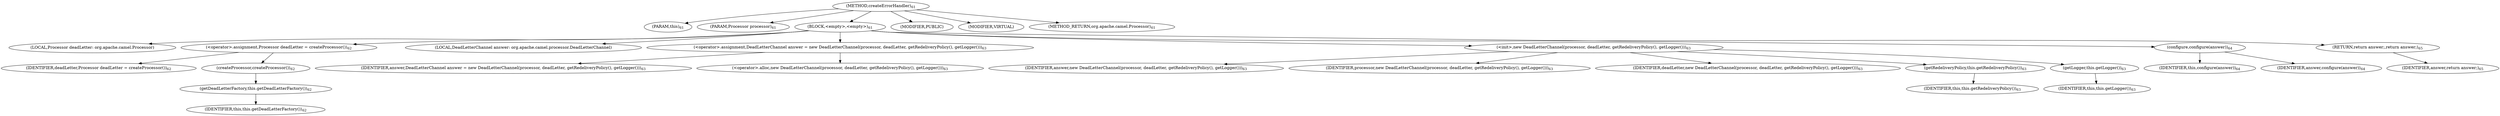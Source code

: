 digraph "createErrorHandler" {  
"193" [label = <(METHOD,createErrorHandler)<SUB>61</SUB>> ]
"12" [label = <(PARAM,this)<SUB>61</SUB>> ]
"194" [label = <(PARAM,Processor processor)<SUB>61</SUB>> ]
"195" [label = <(BLOCK,&lt;empty&gt;,&lt;empty&gt;)<SUB>61</SUB>> ]
"196" [label = <(LOCAL,Processor deadLetter: org.apache.camel.Processor)> ]
"197" [label = <(&lt;operator&gt;.assignment,Processor deadLetter = createProcessor())<SUB>62</SUB>> ]
"198" [label = <(IDENTIFIER,deadLetter,Processor deadLetter = createProcessor())<SUB>62</SUB>> ]
"199" [label = <(createProcessor,createProcessor())<SUB>62</SUB>> ]
"200" [label = <(getDeadLetterFactory,this.getDeadLetterFactory())<SUB>62</SUB>> ]
"11" [label = <(IDENTIFIER,this,this.getDeadLetterFactory())<SUB>62</SUB>> ]
"16" [label = <(LOCAL,DeadLetterChannel answer: org.apache.camel.processor.DeadLetterChannel)> ]
"201" [label = <(&lt;operator&gt;.assignment,DeadLetterChannel answer = new DeadLetterChannel(processor, deadLetter, getRedeliveryPolicy(), getLogger()))<SUB>63</SUB>> ]
"202" [label = <(IDENTIFIER,answer,DeadLetterChannel answer = new DeadLetterChannel(processor, deadLetter, getRedeliveryPolicy(), getLogger()))<SUB>63</SUB>> ]
"203" [label = <(&lt;operator&gt;.alloc,new DeadLetterChannel(processor, deadLetter, getRedeliveryPolicy(), getLogger()))<SUB>63</SUB>> ]
"204" [label = <(&lt;init&gt;,new DeadLetterChannel(processor, deadLetter, getRedeliveryPolicy(), getLogger()))<SUB>63</SUB>> ]
"15" [label = <(IDENTIFIER,answer,new DeadLetterChannel(processor, deadLetter, getRedeliveryPolicy(), getLogger()))<SUB>63</SUB>> ]
"205" [label = <(IDENTIFIER,processor,new DeadLetterChannel(processor, deadLetter, getRedeliveryPolicy(), getLogger()))<SUB>63</SUB>> ]
"206" [label = <(IDENTIFIER,deadLetter,new DeadLetterChannel(processor, deadLetter, getRedeliveryPolicy(), getLogger()))<SUB>63</SUB>> ]
"207" [label = <(getRedeliveryPolicy,this.getRedeliveryPolicy())<SUB>63</SUB>> ]
"13" [label = <(IDENTIFIER,this,this.getRedeliveryPolicy())<SUB>63</SUB>> ]
"208" [label = <(getLogger,this.getLogger())<SUB>63</SUB>> ]
"14" [label = <(IDENTIFIER,this,this.getLogger())<SUB>63</SUB>> ]
"209" [label = <(configure,configure(answer))<SUB>64</SUB>> ]
"17" [label = <(IDENTIFIER,this,configure(answer))<SUB>64</SUB>> ]
"210" [label = <(IDENTIFIER,answer,configure(answer))<SUB>64</SUB>> ]
"211" [label = <(RETURN,return answer;,return answer;)<SUB>65</SUB>> ]
"212" [label = <(IDENTIFIER,answer,return answer;)<SUB>65</SUB>> ]
"213" [label = <(MODIFIER,PUBLIC)> ]
"214" [label = <(MODIFIER,VIRTUAL)> ]
"215" [label = <(METHOD_RETURN,org.apache.camel.Processor)<SUB>61</SUB>> ]
  "193" -> "12" 
  "193" -> "194" 
  "193" -> "195" 
  "193" -> "213" 
  "193" -> "214" 
  "193" -> "215" 
  "195" -> "196" 
  "195" -> "197" 
  "195" -> "16" 
  "195" -> "201" 
  "195" -> "204" 
  "195" -> "209" 
  "195" -> "211" 
  "197" -> "198" 
  "197" -> "199" 
  "199" -> "200" 
  "200" -> "11" 
  "201" -> "202" 
  "201" -> "203" 
  "204" -> "15" 
  "204" -> "205" 
  "204" -> "206" 
  "204" -> "207" 
  "204" -> "208" 
  "207" -> "13" 
  "208" -> "14" 
  "209" -> "17" 
  "209" -> "210" 
  "211" -> "212" 
}
